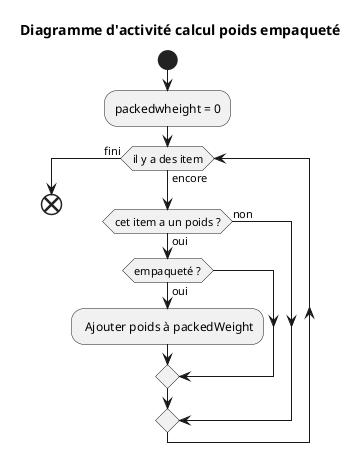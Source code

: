 @startuml
    Title Diagramme d'activité calcul poids empaqueté

    start
        :packedwheight = 0;
        while (il y a des item) is (encore)
            if (cet item a un poids ?) then (oui)
                if (empaqueté ?)  then (oui)
                    : Ajouter poids à packedWeight;
                endif
            else (non)
            endif
        endwhile (fini)
    end
@enduml